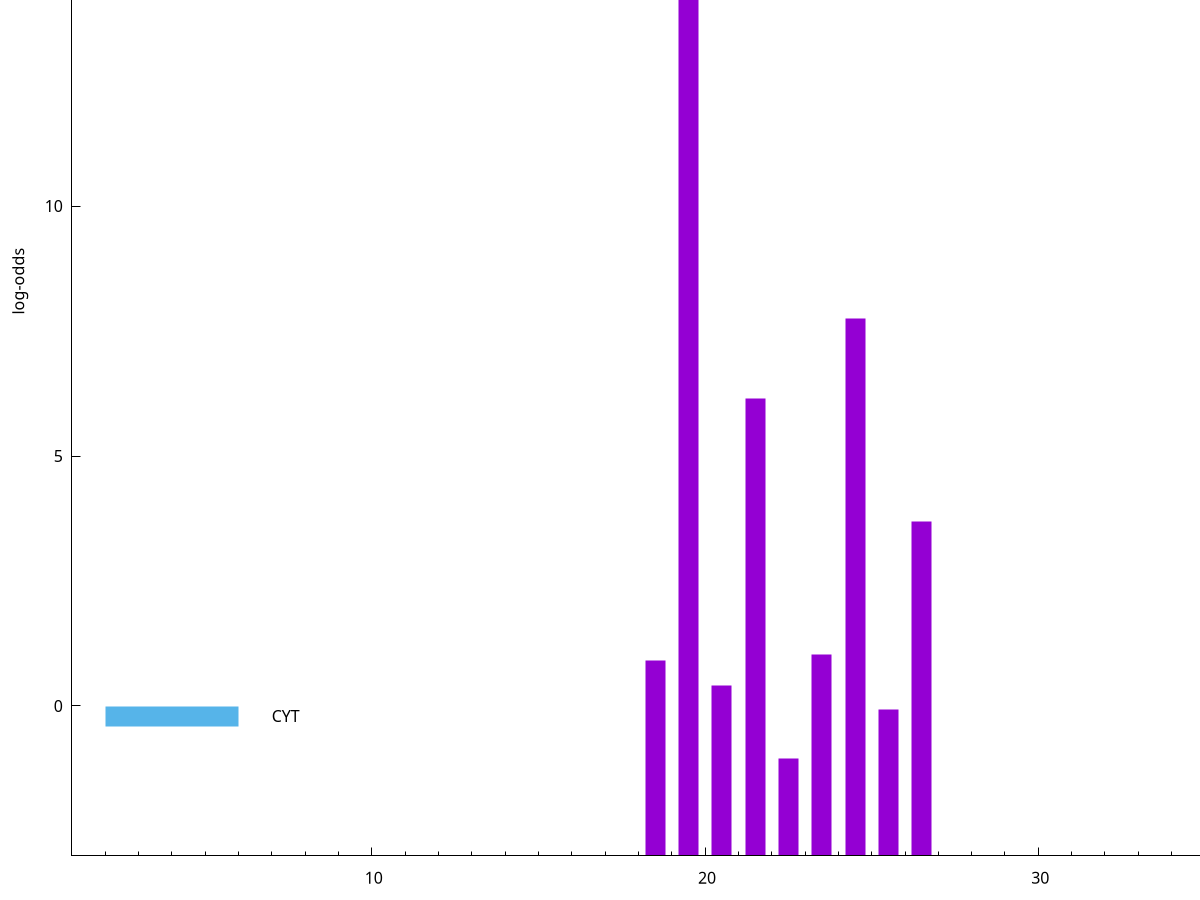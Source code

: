 set title "LipoP predictions for SRR4017833.gff"
set size 2., 1.4
set xrange [1:70] 
set mxtics 10
set yrange [-3:20]
set y2range [0:23]
set ylabel "log-odds"
set term postscript eps color solid "Helvetica" 30
set output "SRR4017833.gff76.eps"
set arrow from 2,17.1483 to 6,17.1483 nohead lt 1 lw 20
set label "SpI" at 7,17.1483
set arrow from 2,-0.200913 to 6,-0.200913 nohead lt 3 lw 20
set label "CYT" at 7,-0.200913
set arrow from 2,17.1483 to 6,17.1483 nohead lt 1 lw 20
set label "SpI" at 7,17.1483
# NOTE: The scores below are the log-odds scores with the threshold
# NOTE: subtracted (a hack to make gnuplot make the histogram all
# NOTE: look nice).
plot "-" axes x1y2 title "" with impulses lt 1 lw 20
19.500000 20.145300
24.500000 10.760740
21.500000 9.156690
26.500000 6.681540
23.500000 4.029290
18.500000 3.907120
20.500000 3.416022
25.500000 2.931316
22.500000 1.941450
e
exit
